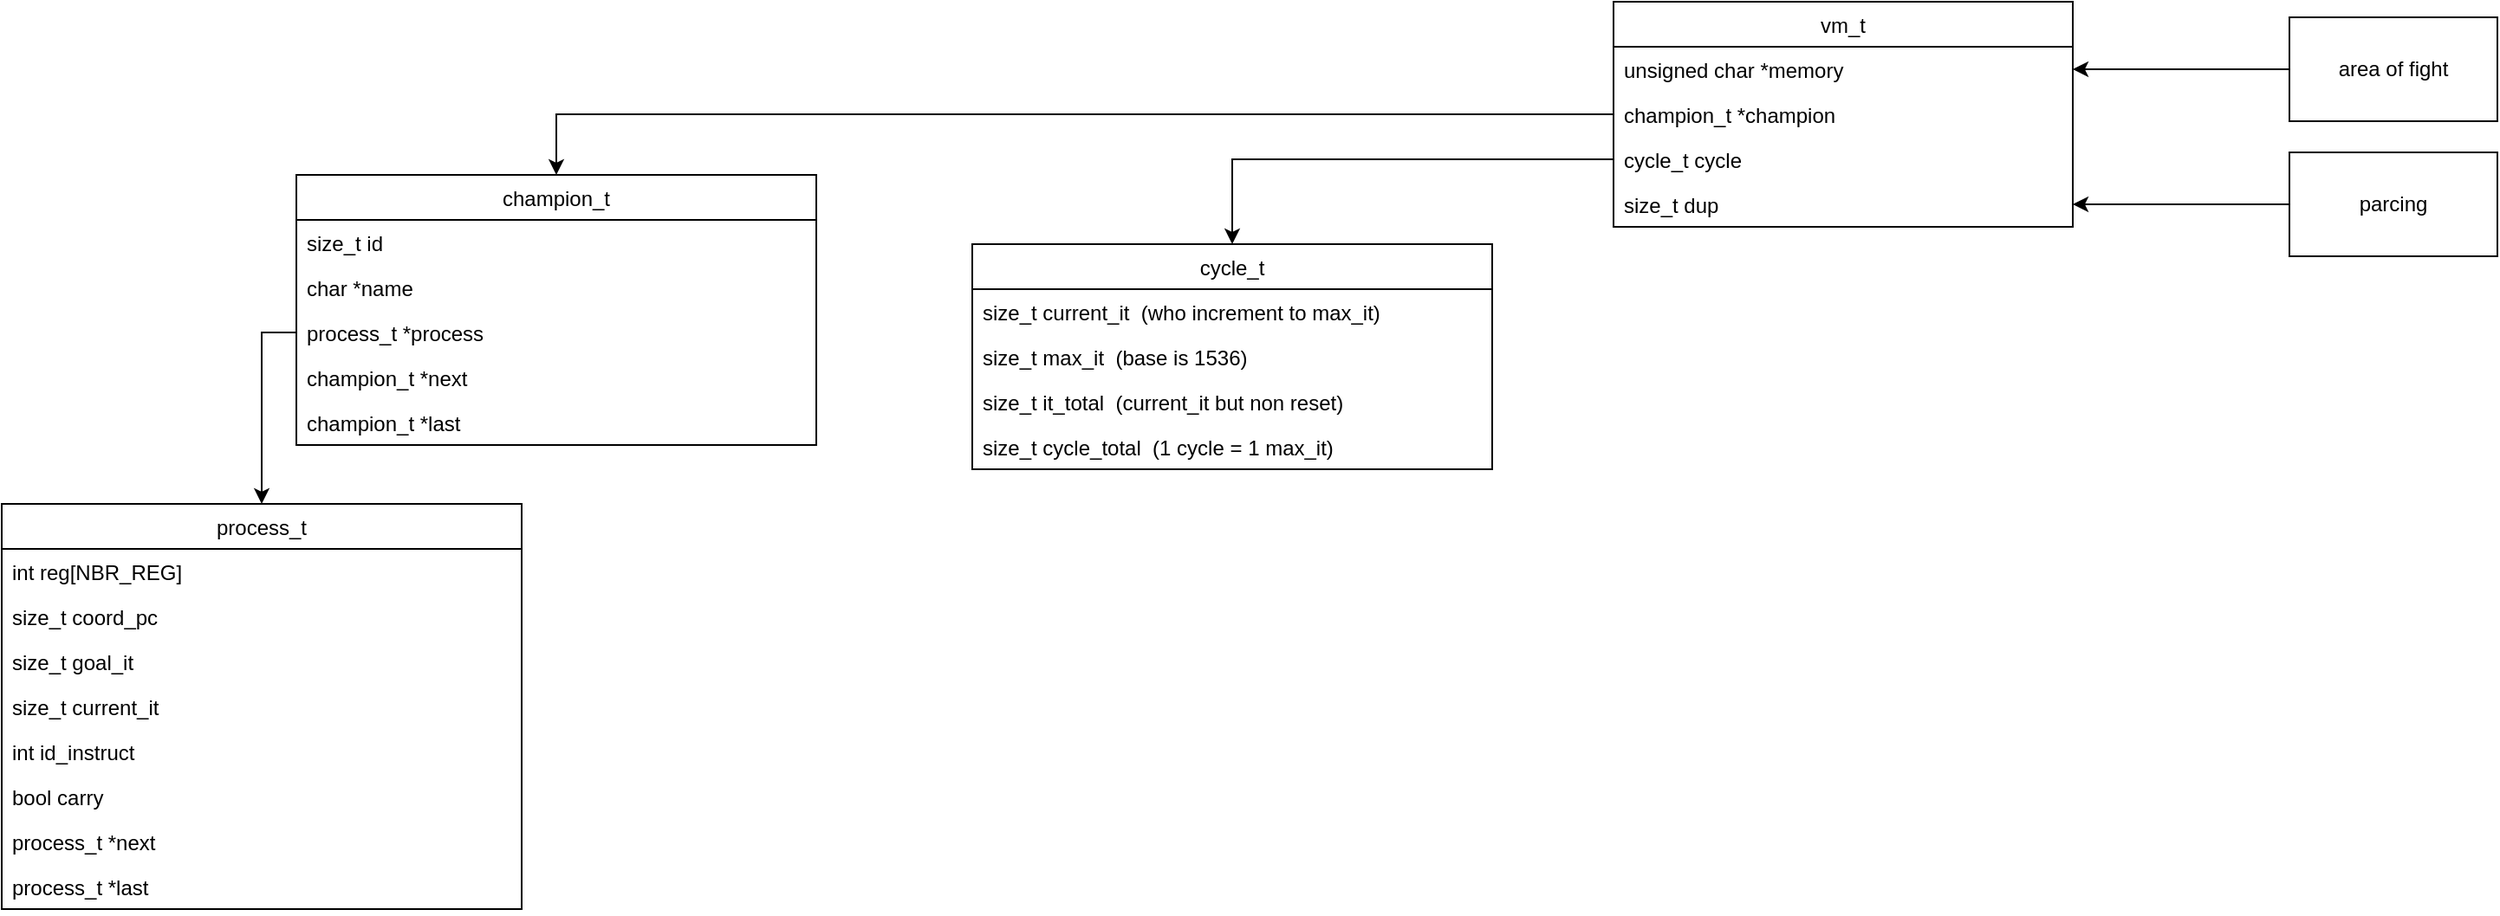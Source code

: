 <mxfile version="14.6.9" type="device"><diagram id="sJNl7T-JgA-OTRm8y5UO" name="Page-1"><mxGraphModel dx="1929" dy="1054" grid="1" gridSize="10" guides="1" tooltips="1" connect="1" arrows="1" fold="1" page="1" pageScale="1" pageWidth="850" pageHeight="1100" math="0" shadow="0"><root><mxCell id="0"/><mxCell id="1" parent="0"/><mxCell id="gSWYZH3rOPVy1YwnoG2c-80" value="vm_t" style="swimlane;fontStyle=0;childLayout=stackLayout;horizontal=1;startSize=26;fillColor=none;horizontalStack=0;resizeParent=1;resizeParentMax=0;resizeLast=0;collapsible=1;marginBottom=0;" vertex="1" parent="1"><mxGeometry x="1020" y="40" width="265" height="130" as="geometry"/></mxCell><mxCell id="gSWYZH3rOPVy1YwnoG2c-81" value="unsigned char *memory" style="text;strokeColor=none;fillColor=none;align=left;verticalAlign=top;spacingLeft=4;spacingRight=4;overflow=hidden;rotatable=0;points=[[0,0.5],[1,0.5]];portConstraint=eastwest;" vertex="1" parent="gSWYZH3rOPVy1YwnoG2c-80"><mxGeometry y="26" width="265" height="26" as="geometry"/></mxCell><mxCell id="gSWYZH3rOPVy1YwnoG2c-82" value="champion_t *champion&#xA;" style="text;strokeColor=none;fillColor=none;align=left;verticalAlign=top;spacingLeft=4;spacingRight=4;overflow=hidden;rotatable=0;points=[[0,0.5],[1,0.5]];portConstraint=eastwest;" vertex="1" parent="gSWYZH3rOPVy1YwnoG2c-80"><mxGeometry y="52" width="265" height="26" as="geometry"/></mxCell><mxCell id="gSWYZH3rOPVy1YwnoG2c-83" value="cycle_t cycle" style="text;strokeColor=none;fillColor=none;align=left;verticalAlign=top;spacingLeft=4;spacingRight=4;overflow=hidden;rotatable=0;points=[[0,0.5],[1,0.5]];portConstraint=eastwest;" vertex="1" parent="gSWYZH3rOPVy1YwnoG2c-80"><mxGeometry y="78" width="265" height="26" as="geometry"/></mxCell><mxCell id="gSWYZH3rOPVy1YwnoG2c-84" value="size_t dup" style="text;strokeColor=none;fillColor=none;align=left;verticalAlign=top;spacingLeft=4;spacingRight=4;overflow=hidden;rotatable=0;points=[[0,0.5],[1,0.5]];portConstraint=eastwest;" vertex="1" parent="gSWYZH3rOPVy1YwnoG2c-80"><mxGeometry y="104" width="265" height="26" as="geometry"/></mxCell><mxCell id="gSWYZH3rOPVy1YwnoG2c-87" style="edgeStyle=orthogonalEdgeStyle;rounded=0;orthogonalLoop=1;jettySize=auto;html=1;" edge="1" parent="1" source="gSWYZH3rOPVy1YwnoG2c-85" target="gSWYZH3rOPVy1YwnoG2c-84"><mxGeometry relative="1" as="geometry"/></mxCell><mxCell id="gSWYZH3rOPVy1YwnoG2c-85" value="&lt;div&gt;parcing&lt;/div&gt;" style="rounded=0;whiteSpace=wrap;html=1;" vertex="1" parent="1"><mxGeometry x="1410" y="127" width="120" height="60" as="geometry"/></mxCell><mxCell id="gSWYZH3rOPVy1YwnoG2c-89" style="edgeStyle=orthogonalEdgeStyle;rounded=0;orthogonalLoop=1;jettySize=auto;html=1;entryX=1;entryY=0.5;entryDx=0;entryDy=0;" edge="1" parent="1" source="gSWYZH3rOPVy1YwnoG2c-88" target="gSWYZH3rOPVy1YwnoG2c-81"><mxGeometry relative="1" as="geometry"/></mxCell><mxCell id="gSWYZH3rOPVy1YwnoG2c-88" value="&lt;div&gt;area of fight&lt;br&gt;&lt;/div&gt;" style="rounded=0;whiteSpace=wrap;html=1;" vertex="1" parent="1"><mxGeometry x="1410" y="49" width="120" height="60" as="geometry"/></mxCell><mxCell id="gSWYZH3rOPVy1YwnoG2c-94" value="cycle_t" style="swimlane;fontStyle=0;childLayout=stackLayout;horizontal=1;startSize=26;fillColor=none;horizontalStack=0;resizeParent=1;resizeParentMax=0;resizeLast=0;collapsible=1;marginBottom=0;" vertex="1" parent="1"><mxGeometry x="650" y="180" width="300" height="130" as="geometry"/></mxCell><mxCell id="gSWYZH3rOPVy1YwnoG2c-95" value="size_t current_it  (who increment to max_it)" style="text;strokeColor=none;fillColor=none;align=left;verticalAlign=top;spacingLeft=4;spacingRight=4;overflow=hidden;rotatable=0;points=[[0,0.5],[1,0.5]];portConstraint=eastwest;" vertex="1" parent="gSWYZH3rOPVy1YwnoG2c-94"><mxGeometry y="26" width="300" height="26" as="geometry"/></mxCell><mxCell id="gSWYZH3rOPVy1YwnoG2c-96" value="size_t max_it  (base is 1536)" style="text;strokeColor=none;fillColor=none;align=left;verticalAlign=top;spacingLeft=4;spacingRight=4;overflow=hidden;rotatable=0;points=[[0,0.5],[1,0.5]];portConstraint=eastwest;" vertex="1" parent="gSWYZH3rOPVy1YwnoG2c-94"><mxGeometry y="52" width="300" height="26" as="geometry"/></mxCell><mxCell id="gSWYZH3rOPVy1YwnoG2c-97" value="size_t it_total  (current_it but non reset)" style="text;strokeColor=none;fillColor=none;align=left;verticalAlign=top;spacingLeft=4;spacingRight=4;overflow=hidden;rotatable=0;points=[[0,0.5],[1,0.5]];portConstraint=eastwest;" vertex="1" parent="gSWYZH3rOPVy1YwnoG2c-94"><mxGeometry y="78" width="300" height="26" as="geometry"/></mxCell><mxCell id="gSWYZH3rOPVy1YwnoG2c-100" value="size_t cycle_total  (1 cycle = 1 max_it)" style="text;strokeColor=none;fillColor=none;align=left;verticalAlign=top;spacingLeft=4;spacingRight=4;overflow=hidden;rotatable=0;points=[[0,0.5],[1,0.5]];portConstraint=eastwest;" vertex="1" parent="gSWYZH3rOPVy1YwnoG2c-94"><mxGeometry y="104" width="300" height="26" as="geometry"/></mxCell><mxCell id="gSWYZH3rOPVy1YwnoG2c-98" style="edgeStyle=orthogonalEdgeStyle;rounded=0;orthogonalLoop=1;jettySize=auto;html=1;entryX=0.5;entryY=0;entryDx=0;entryDy=0;" edge="1" parent="1" source="gSWYZH3rOPVy1YwnoG2c-83" target="gSWYZH3rOPVy1YwnoG2c-94"><mxGeometry relative="1" as="geometry"/></mxCell><mxCell id="gSWYZH3rOPVy1YwnoG2c-101" value="champion_t" style="swimlane;fontStyle=0;childLayout=stackLayout;horizontal=1;startSize=26;fillColor=none;horizontalStack=0;resizeParent=1;resizeParentMax=0;resizeLast=0;collapsible=1;marginBottom=0;" vertex="1" parent="1"><mxGeometry x="260" y="140" width="300" height="156" as="geometry"/></mxCell><mxCell id="gSWYZH3rOPVy1YwnoG2c-102" value="size_t id" style="text;strokeColor=none;fillColor=none;align=left;verticalAlign=top;spacingLeft=4;spacingRight=4;overflow=hidden;rotatable=0;points=[[0,0.5],[1,0.5]];portConstraint=eastwest;" vertex="1" parent="gSWYZH3rOPVy1YwnoG2c-101"><mxGeometry y="26" width="300" height="26" as="geometry"/></mxCell><mxCell id="gSWYZH3rOPVy1YwnoG2c-103" value="char *name" style="text;strokeColor=none;fillColor=none;align=left;verticalAlign=top;spacingLeft=4;spacingRight=4;overflow=hidden;rotatable=0;points=[[0,0.5],[1,0.5]];portConstraint=eastwest;" vertex="1" parent="gSWYZH3rOPVy1YwnoG2c-101"><mxGeometry y="52" width="300" height="26" as="geometry"/></mxCell><mxCell id="gSWYZH3rOPVy1YwnoG2c-104" value="process_t *process" style="text;strokeColor=none;fillColor=none;align=left;verticalAlign=top;spacingLeft=4;spacingRight=4;overflow=hidden;rotatable=0;points=[[0,0.5],[1,0.5]];portConstraint=eastwest;" vertex="1" parent="gSWYZH3rOPVy1YwnoG2c-101"><mxGeometry y="78" width="300" height="26" as="geometry"/></mxCell><mxCell id="gSWYZH3rOPVy1YwnoG2c-106" value="champion_t *next" style="text;strokeColor=none;fillColor=none;align=left;verticalAlign=top;spacingLeft=4;spacingRight=4;overflow=hidden;rotatable=0;points=[[0,0.5],[1,0.5]];portConstraint=eastwest;" vertex="1" parent="gSWYZH3rOPVy1YwnoG2c-101"><mxGeometry y="104" width="300" height="26" as="geometry"/></mxCell><mxCell id="gSWYZH3rOPVy1YwnoG2c-107" value="champion_t *last" style="text;strokeColor=none;fillColor=none;align=left;verticalAlign=top;spacingLeft=4;spacingRight=4;overflow=hidden;rotatable=0;points=[[0,0.5],[1,0.5]];portConstraint=eastwest;" vertex="1" parent="gSWYZH3rOPVy1YwnoG2c-101"><mxGeometry y="130" width="300" height="26" as="geometry"/></mxCell><mxCell id="gSWYZH3rOPVy1YwnoG2c-108" style="edgeStyle=orthogonalEdgeStyle;rounded=0;orthogonalLoop=1;jettySize=auto;html=1;entryX=0.5;entryY=0;entryDx=0;entryDy=0;" edge="1" parent="1" source="gSWYZH3rOPVy1YwnoG2c-82" target="gSWYZH3rOPVy1YwnoG2c-101"><mxGeometry relative="1" as="geometry"/></mxCell><mxCell id="gSWYZH3rOPVy1YwnoG2c-109" value="process_t" style="swimlane;fontStyle=0;childLayout=stackLayout;horizontal=1;startSize=26;fillColor=none;horizontalStack=0;resizeParent=1;resizeParentMax=0;resizeLast=0;collapsible=1;marginBottom=0;" vertex="1" parent="1"><mxGeometry x="90" y="330" width="300" height="234" as="geometry"/></mxCell><mxCell id="gSWYZH3rOPVy1YwnoG2c-110" value="int reg[NBR_REG]" style="text;strokeColor=none;fillColor=none;align=left;verticalAlign=top;spacingLeft=4;spacingRight=4;overflow=hidden;rotatable=0;points=[[0,0.5],[1,0.5]];portConstraint=eastwest;" vertex="1" parent="gSWYZH3rOPVy1YwnoG2c-109"><mxGeometry y="26" width="300" height="26" as="geometry"/></mxCell><mxCell id="gSWYZH3rOPVy1YwnoG2c-111" value="size_t coord_pc" style="text;strokeColor=none;fillColor=none;align=left;verticalAlign=top;spacingLeft=4;spacingRight=4;overflow=hidden;rotatable=0;points=[[0,0.5],[1,0.5]];portConstraint=eastwest;" vertex="1" parent="gSWYZH3rOPVy1YwnoG2c-109"><mxGeometry y="52" width="300" height="26" as="geometry"/></mxCell><mxCell id="gSWYZH3rOPVy1YwnoG2c-112" value="size_t goal_it" style="text;strokeColor=none;fillColor=none;align=left;verticalAlign=top;spacingLeft=4;spacingRight=4;overflow=hidden;rotatable=0;points=[[0,0.5],[1,0.5]];portConstraint=eastwest;" vertex="1" parent="gSWYZH3rOPVy1YwnoG2c-109"><mxGeometry y="78" width="300" height="26" as="geometry"/></mxCell><mxCell id="gSWYZH3rOPVy1YwnoG2c-113" value="size_t current_it" style="text;strokeColor=none;fillColor=none;align=left;verticalAlign=top;spacingLeft=4;spacingRight=4;overflow=hidden;rotatable=0;points=[[0,0.5],[1,0.5]];portConstraint=eastwest;" vertex="1" parent="gSWYZH3rOPVy1YwnoG2c-109"><mxGeometry y="104" width="300" height="26" as="geometry"/></mxCell><mxCell id="gSWYZH3rOPVy1YwnoG2c-114" value="int id_instruct" style="text;strokeColor=none;fillColor=none;align=left;verticalAlign=top;spacingLeft=4;spacingRight=4;overflow=hidden;rotatable=0;points=[[0,0.5],[1,0.5]];portConstraint=eastwest;" vertex="1" parent="gSWYZH3rOPVy1YwnoG2c-109"><mxGeometry y="130" width="300" height="26" as="geometry"/></mxCell><mxCell id="gSWYZH3rOPVy1YwnoG2c-115" value="bool carry" style="text;strokeColor=none;fillColor=none;align=left;verticalAlign=top;spacingLeft=4;spacingRight=4;overflow=hidden;rotatable=0;points=[[0,0.5],[1,0.5]];portConstraint=eastwest;" vertex="1" parent="gSWYZH3rOPVy1YwnoG2c-109"><mxGeometry y="156" width="300" height="26" as="geometry"/></mxCell><mxCell id="gSWYZH3rOPVy1YwnoG2c-116" value="process_t *next" style="text;strokeColor=none;fillColor=none;align=left;verticalAlign=top;spacingLeft=4;spacingRight=4;overflow=hidden;rotatable=0;points=[[0,0.5],[1,0.5]];portConstraint=eastwest;" vertex="1" parent="gSWYZH3rOPVy1YwnoG2c-109"><mxGeometry y="182" width="300" height="26" as="geometry"/></mxCell><mxCell id="gSWYZH3rOPVy1YwnoG2c-117" value="process_t *last" style="text;strokeColor=none;fillColor=none;align=left;verticalAlign=top;spacingLeft=4;spacingRight=4;overflow=hidden;rotatable=0;points=[[0,0.5],[1,0.5]];portConstraint=eastwest;" vertex="1" parent="gSWYZH3rOPVy1YwnoG2c-109"><mxGeometry y="208" width="300" height="26" as="geometry"/></mxCell><mxCell id="gSWYZH3rOPVy1YwnoG2c-119" style="edgeStyle=orthogonalEdgeStyle;rounded=0;orthogonalLoop=1;jettySize=auto;html=1;entryX=0.5;entryY=0;entryDx=0;entryDy=0;" edge="1" parent="1" source="gSWYZH3rOPVy1YwnoG2c-104" target="gSWYZH3rOPVy1YwnoG2c-109"><mxGeometry relative="1" as="geometry"/></mxCell></root></mxGraphModel></diagram></mxfile>